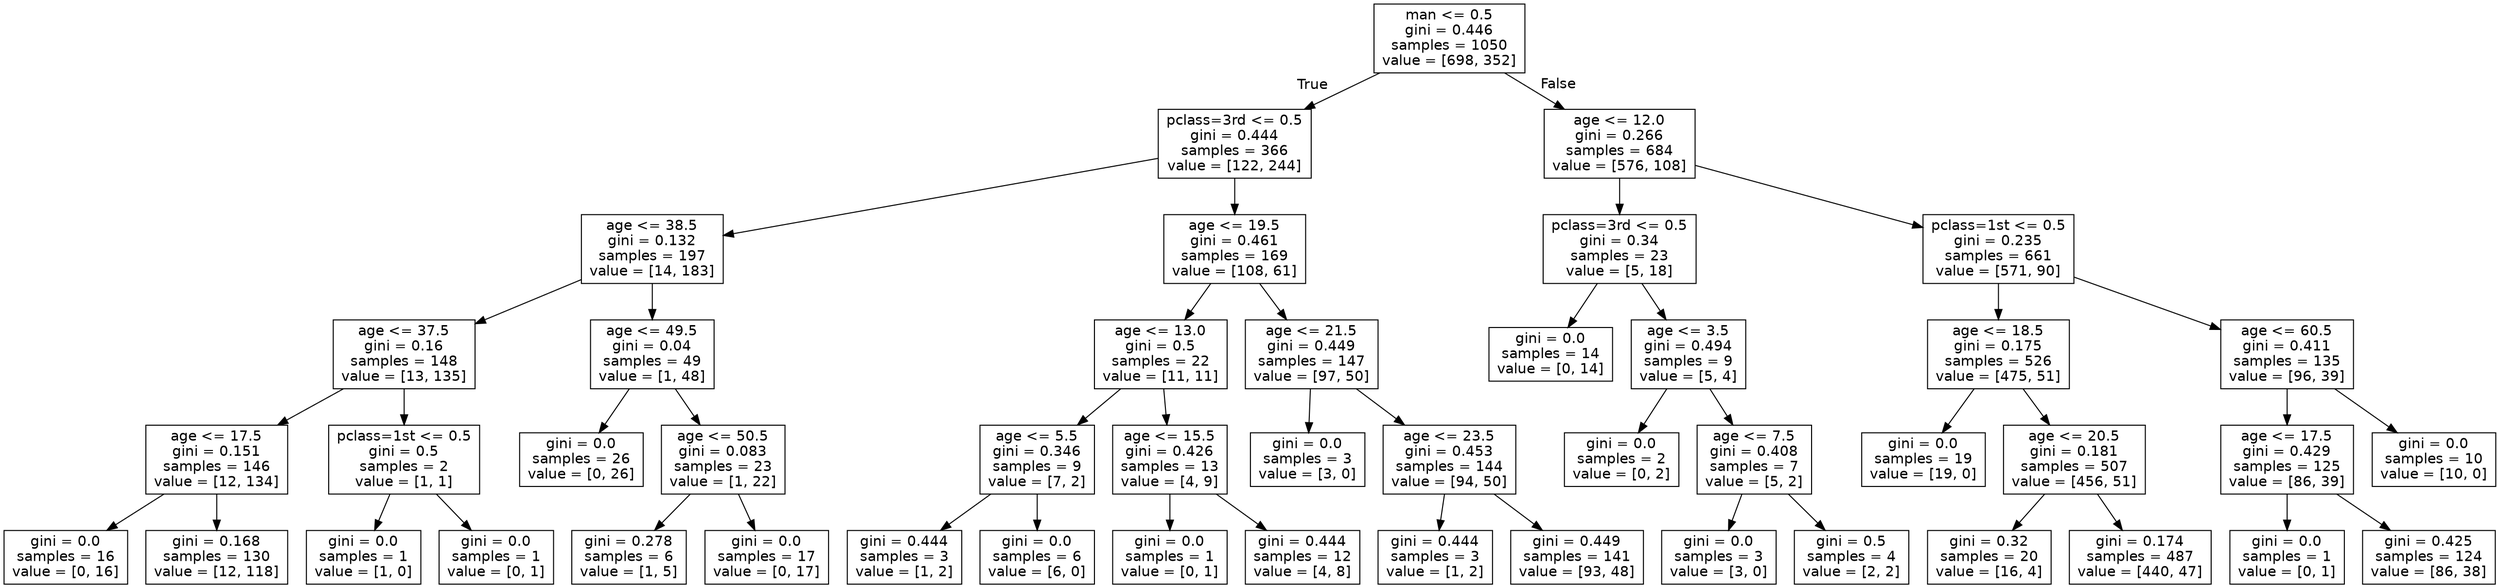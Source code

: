 digraph Tree {
node [shape=box, fontname="helvetica"] ;
edge [fontname="helvetica"] ;
0 [label="man <= 0.5\ngini = 0.446\nsamples = 1050\nvalue = [698, 352]"] ;
1 [label="pclass=3rd <= 0.5\ngini = 0.444\nsamples = 366\nvalue = [122, 244]"] ;
0 -> 1 [labeldistance=2.5, labelangle=45, headlabel="True"] ;
2 [label="age <= 38.5\ngini = 0.132\nsamples = 197\nvalue = [14, 183]"] ;
1 -> 2 ;
3 [label="age <= 37.5\ngini = 0.16\nsamples = 148\nvalue = [13, 135]"] ;
2 -> 3 ;
4 [label="age <= 17.5\ngini = 0.151\nsamples = 146\nvalue = [12, 134]"] ;
3 -> 4 ;
5 [label="gini = 0.0\nsamples = 16\nvalue = [0, 16]"] ;
4 -> 5 ;
6 [label="gini = 0.168\nsamples = 130\nvalue = [12, 118]"] ;
4 -> 6 ;
7 [label="pclass=1st <= 0.5\ngini = 0.5\nsamples = 2\nvalue = [1, 1]"] ;
3 -> 7 ;
8 [label="gini = 0.0\nsamples = 1\nvalue = [1, 0]"] ;
7 -> 8 ;
9 [label="gini = 0.0\nsamples = 1\nvalue = [0, 1]"] ;
7 -> 9 ;
10 [label="age <= 49.5\ngini = 0.04\nsamples = 49\nvalue = [1, 48]"] ;
2 -> 10 ;
11 [label="gini = 0.0\nsamples = 26\nvalue = [0, 26]"] ;
10 -> 11 ;
12 [label="age <= 50.5\ngini = 0.083\nsamples = 23\nvalue = [1, 22]"] ;
10 -> 12 ;
13 [label="gini = 0.278\nsamples = 6\nvalue = [1, 5]"] ;
12 -> 13 ;
14 [label="gini = 0.0\nsamples = 17\nvalue = [0, 17]"] ;
12 -> 14 ;
15 [label="age <= 19.5\ngini = 0.461\nsamples = 169\nvalue = [108, 61]"] ;
1 -> 15 ;
16 [label="age <= 13.0\ngini = 0.5\nsamples = 22\nvalue = [11, 11]"] ;
15 -> 16 ;
17 [label="age <= 5.5\ngini = 0.346\nsamples = 9\nvalue = [7, 2]"] ;
16 -> 17 ;
18 [label="gini = 0.444\nsamples = 3\nvalue = [1, 2]"] ;
17 -> 18 ;
19 [label="gini = 0.0\nsamples = 6\nvalue = [6, 0]"] ;
17 -> 19 ;
20 [label="age <= 15.5\ngini = 0.426\nsamples = 13\nvalue = [4, 9]"] ;
16 -> 20 ;
21 [label="gini = 0.0\nsamples = 1\nvalue = [0, 1]"] ;
20 -> 21 ;
22 [label="gini = 0.444\nsamples = 12\nvalue = [4, 8]"] ;
20 -> 22 ;
23 [label="age <= 21.5\ngini = 0.449\nsamples = 147\nvalue = [97, 50]"] ;
15 -> 23 ;
24 [label="gini = 0.0\nsamples = 3\nvalue = [3, 0]"] ;
23 -> 24 ;
25 [label="age <= 23.5\ngini = 0.453\nsamples = 144\nvalue = [94, 50]"] ;
23 -> 25 ;
26 [label="gini = 0.444\nsamples = 3\nvalue = [1, 2]"] ;
25 -> 26 ;
27 [label="gini = 0.449\nsamples = 141\nvalue = [93, 48]"] ;
25 -> 27 ;
28 [label="age <= 12.0\ngini = 0.266\nsamples = 684\nvalue = [576, 108]"] ;
0 -> 28 [labeldistance=2.5, labelangle=-45, headlabel="False"] ;
29 [label="pclass=3rd <= 0.5\ngini = 0.34\nsamples = 23\nvalue = [5, 18]"] ;
28 -> 29 ;
30 [label="gini = 0.0\nsamples = 14\nvalue = [0, 14]"] ;
29 -> 30 ;
31 [label="age <= 3.5\ngini = 0.494\nsamples = 9\nvalue = [5, 4]"] ;
29 -> 31 ;
32 [label="gini = 0.0\nsamples = 2\nvalue = [0, 2]"] ;
31 -> 32 ;
33 [label="age <= 7.5\ngini = 0.408\nsamples = 7\nvalue = [5, 2]"] ;
31 -> 33 ;
34 [label="gini = 0.0\nsamples = 3\nvalue = [3, 0]"] ;
33 -> 34 ;
35 [label="gini = 0.5\nsamples = 4\nvalue = [2, 2]"] ;
33 -> 35 ;
36 [label="pclass=1st <= 0.5\ngini = 0.235\nsamples = 661\nvalue = [571, 90]"] ;
28 -> 36 ;
37 [label="age <= 18.5\ngini = 0.175\nsamples = 526\nvalue = [475, 51]"] ;
36 -> 37 ;
38 [label="gini = 0.0\nsamples = 19\nvalue = [19, 0]"] ;
37 -> 38 ;
39 [label="age <= 20.5\ngini = 0.181\nsamples = 507\nvalue = [456, 51]"] ;
37 -> 39 ;
40 [label="gini = 0.32\nsamples = 20\nvalue = [16, 4]"] ;
39 -> 40 ;
41 [label="gini = 0.174\nsamples = 487\nvalue = [440, 47]"] ;
39 -> 41 ;
42 [label="age <= 60.5\ngini = 0.411\nsamples = 135\nvalue = [96, 39]"] ;
36 -> 42 ;
43 [label="age <= 17.5\ngini = 0.429\nsamples = 125\nvalue = [86, 39]"] ;
42 -> 43 ;
44 [label="gini = 0.0\nsamples = 1\nvalue = [0, 1]"] ;
43 -> 44 ;
45 [label="gini = 0.425\nsamples = 124\nvalue = [86, 38]"] ;
43 -> 45 ;
46 [label="gini = 0.0\nsamples = 10\nvalue = [10, 0]"] ;
42 -> 46 ;
}